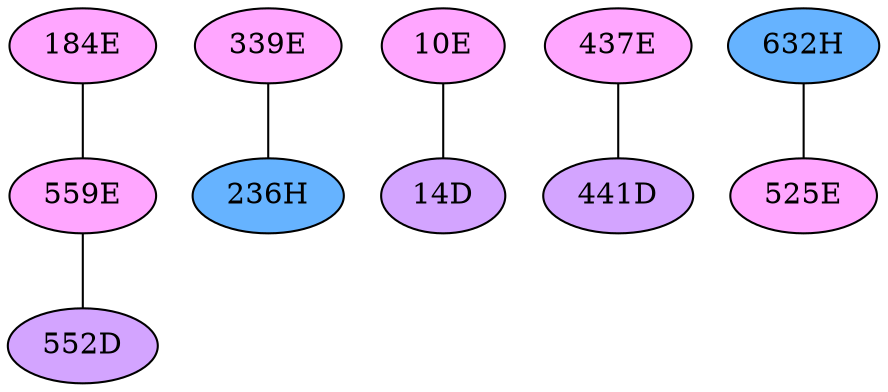 // The Round Table
graph {
	"184E" [fillcolor="#FFA6FF" style=radial]
	"559E" [fillcolor="#FFA6FF" style=radial]
	"184E" -- "559E" [penwidth=1]
	"559E" [fillcolor="#FFA6FF" style=radial]
	"552D" [fillcolor="#D3A4FF" style=radial]
	"559E" -- "552D" [penwidth=1]
	"339E" [fillcolor="#FFA6FF" style=radial]
	"236H" [fillcolor="#66B3FF" style=radial]
	"339E" -- "236H" [penwidth=1]
	"10E" [fillcolor="#FFA6FF" style=radial]
	"14D" [fillcolor="#D3A4FF" style=radial]
	"10E" -- "14D" [penwidth=1]
	"437E" [fillcolor="#FFA6FF" style=radial]
	"441D" [fillcolor="#D3A4FF" style=radial]
	"437E" -- "441D" [penwidth=1]
	"632H" [fillcolor="#66B3FF" style=radial]
	"525E" [fillcolor="#FFA6FF" style=radial]
	"632H" -- "525E" [penwidth=1]
}
